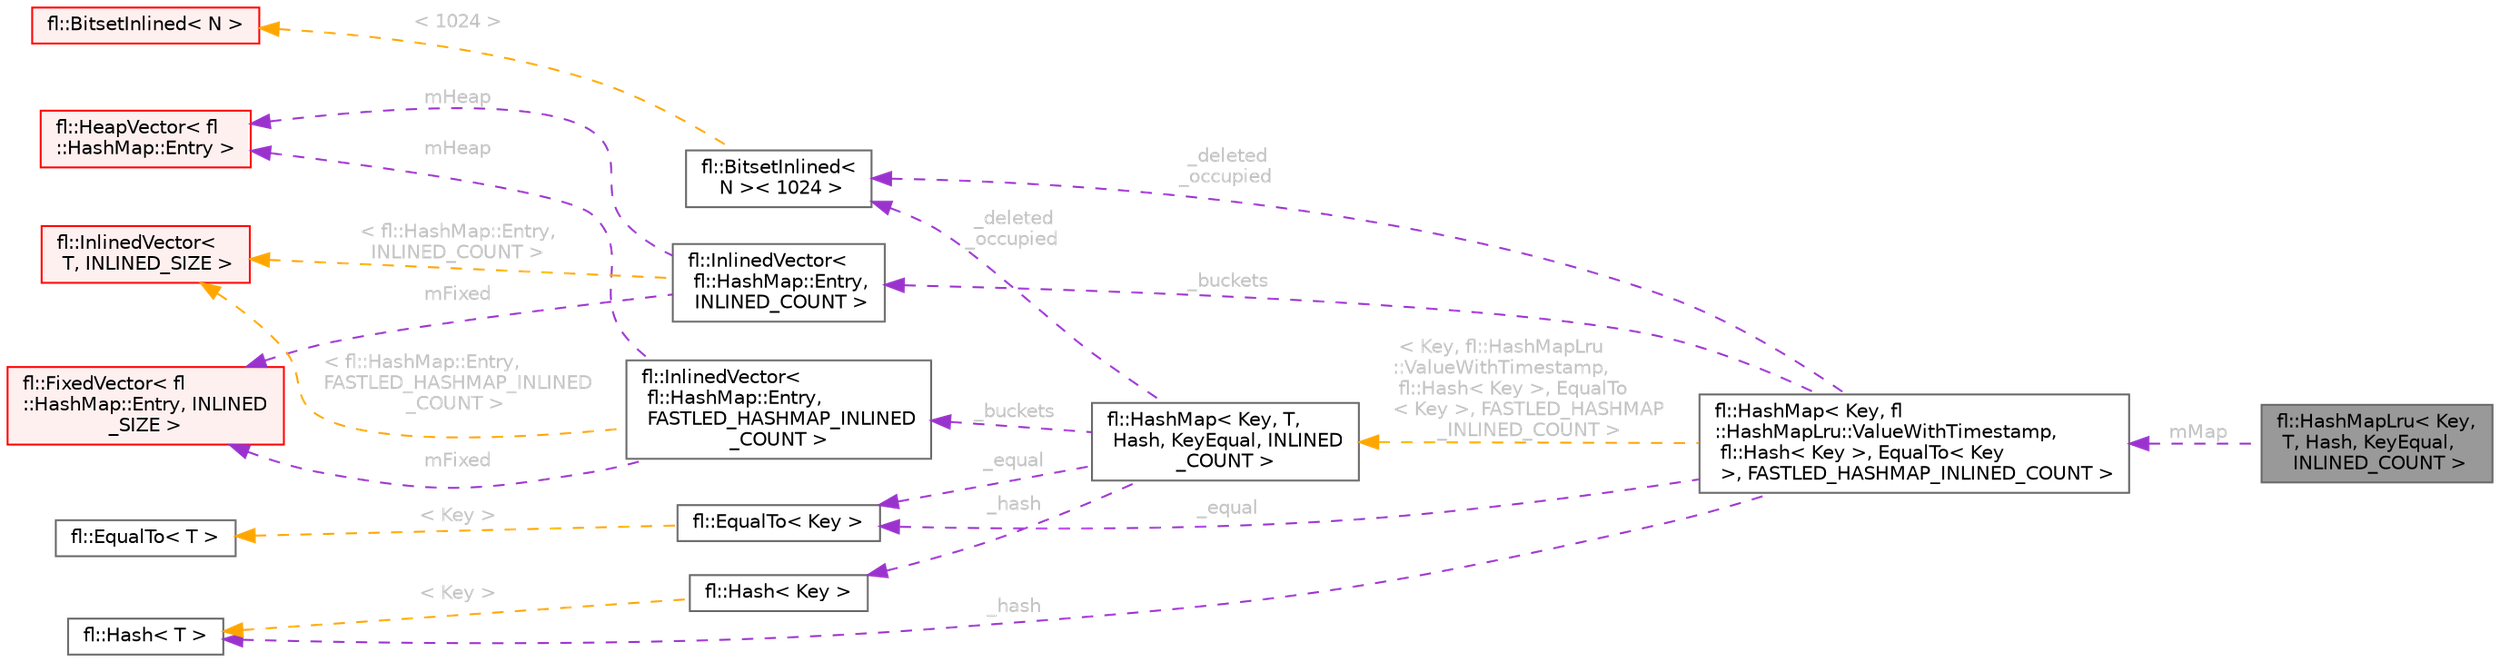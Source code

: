 digraph "fl::HashMapLru&lt; Key, T, Hash, KeyEqual, INLINED_COUNT &gt;"
{
 // INTERACTIVE_SVG=YES
 // LATEX_PDF_SIZE
  bgcolor="transparent";
  edge [fontname=Helvetica,fontsize=10,labelfontname=Helvetica,labelfontsize=10];
  node [fontname=Helvetica,fontsize=10,shape=box,height=0.2,width=0.4];
  rankdir="LR";
  Node1 [id="Node000001",label="fl::HashMapLru\< Key,\l T, Hash, KeyEqual,\l INLINED_COUNT \>",height=0.2,width=0.4,color="gray40", fillcolor="grey60", style="filled", fontcolor="black",tooltip=" "];
  Node2 -> Node1 [id="edge1_Node000001_Node000002",dir="back",color="darkorchid3",style="dashed",tooltip=" ",label=" mMap",fontcolor="grey" ];
  Node2 [id="Node000002",label="fl::HashMap\< Key, fl\l::HashMapLru::ValueWithTimestamp,\l fl::Hash\< Key \>, EqualTo\< Key\l \>, FASTLED_HASHMAP_INLINED_COUNT \>",height=0.2,width=0.4,color="gray40", fillcolor="white", style="filled",URL="$dc/de6/classfl_1_1_hash_map.html",tooltip=" "];
  Node3 -> Node2 [id="edge2_Node000002_Node000003",dir="back",color="darkorchid3",style="dashed",tooltip=" ",label=" _buckets",fontcolor="grey" ];
  Node3 [id="Node000003",label="fl::InlinedVector\<\l fl::HashMap::Entry,\l INLINED_COUNT \>",height=0.2,width=0.4,color="gray40", fillcolor="white", style="filled",URL="$da/d18/classfl_1_1_inlined_vector.html",tooltip=" "];
  Node4 -> Node3 [id="edge3_Node000003_Node000004",dir="back",color="darkorchid3",style="dashed",tooltip=" ",label=" mFixed",fontcolor="grey" ];
  Node4 [id="Node000004",label="fl::FixedVector\< fl\l::HashMap::Entry, INLINED\l_SIZE \>",height=0.2,width=0.4,color="red", fillcolor="#FFF0F0", style="filled",URL="$d3/d73/classfl_1_1_fixed_vector.html",tooltip=" "];
  Node8 -> Node3 [id="edge4_Node000003_Node000008",dir="back",color="darkorchid3",style="dashed",tooltip=" ",label=" mHeap",fontcolor="grey" ];
  Node8 [id="Node000008",label="fl::HeapVector\< fl\l::HashMap::Entry \>",height=0.2,width=0.4,color="red", fillcolor="#FFF0F0", style="filled",URL="$db/ddd/classfl_1_1_heap_vector.html",tooltip=" "];
  Node15 -> Node3 [id="edge5_Node000003_Node000015",dir="back",color="orange",style="dashed",tooltip=" ",label=" \< fl::HashMap::Entry,\l INLINED_COUNT \>",fontcolor="grey" ];
  Node15 [id="Node000015",label="fl::InlinedVector\<\l T, INLINED_SIZE \>",height=0.2,width=0.4,color="red", fillcolor="#FFF0F0", style="filled",URL="$da/d18/classfl_1_1_inlined_vector.html",tooltip=" "];
  Node17 -> Node2 [id="edge6_Node000002_Node000017",dir="back",color="darkorchid3",style="dashed",tooltip=" ",label=" _deleted\n_occupied",fontcolor="grey" ];
  Node17 [id="Node000017",label="fl::BitsetInlined\<\l N \>\< 1024 \>",height=0.2,width=0.4,color="gray40", fillcolor="white", style="filled",URL="$d6/d6a/classfl_1_1_bitset_inlined.html",tooltip=" "];
  Node18 -> Node17 [id="edge7_Node000017_Node000018",dir="back",color="orange",style="dashed",tooltip=" ",label=" \< 1024 \>",fontcolor="grey" ];
  Node18 [id="Node000018",label="fl::BitsetInlined\< N \>",height=0.2,width=0.4,color="red", fillcolor="#FFF0F0", style="filled",URL="$d6/d6a/classfl_1_1_bitset_inlined.html",tooltip=" "];
  Node22 -> Node2 [id="edge8_Node000002_Node000022",dir="back",color="darkorchid3",style="dashed",tooltip=" ",label=" _hash",fontcolor="grey" ];
  Node22 [id="Node000022",label="fl::Hash\< T \>",height=0.2,width=0.4,color="gray40", fillcolor="white", style="filled",URL="$d6/dfd/structfl_1_1_hash.html",tooltip=" "];
  Node23 -> Node2 [id="edge9_Node000002_Node000023",dir="back",color="darkorchid3",style="dashed",tooltip=" ",label=" _equal",fontcolor="grey" ];
  Node23 [id="Node000023",label="fl::EqualTo\< Key \>",height=0.2,width=0.4,color="gray40", fillcolor="white", style="filled",URL="$d3/de5/structfl_1_1_equal_to.html",tooltip=" "];
  Node24 -> Node23 [id="edge10_Node000023_Node000024",dir="back",color="orange",style="dashed",tooltip=" ",label=" \< Key \>",fontcolor="grey" ];
  Node24 [id="Node000024",label="fl::EqualTo\< T \>",height=0.2,width=0.4,color="gray40", fillcolor="white", style="filled",URL="$d3/de5/structfl_1_1_equal_to.html",tooltip=" "];
  Node25 -> Node2 [id="edge11_Node000002_Node000025",dir="back",color="orange",style="dashed",tooltip=" ",label=" \< Key, fl::HashMapLru\l::ValueWithTimestamp,\l fl::Hash\< Key \>, EqualTo\l\< Key \>, FASTLED_HASHMAP\l_INLINED_COUNT \>",fontcolor="grey" ];
  Node25 [id="Node000025",label="fl::HashMap\< Key, T,\l Hash, KeyEqual, INLINED\l_COUNT \>",height=0.2,width=0.4,color="gray40", fillcolor="white", style="filled",URL="$dc/de6/classfl_1_1_hash_map.html",tooltip=" "];
  Node26 -> Node25 [id="edge12_Node000025_Node000026",dir="back",color="darkorchid3",style="dashed",tooltip=" ",label=" _buckets",fontcolor="grey" ];
  Node26 [id="Node000026",label="fl::InlinedVector\<\l fl::HashMap::Entry,\l FASTLED_HASHMAP_INLINED\l_COUNT \>",height=0.2,width=0.4,color="gray40", fillcolor="white", style="filled",URL="$da/d18/classfl_1_1_inlined_vector.html",tooltip=" "];
  Node4 -> Node26 [id="edge13_Node000026_Node000004",dir="back",color="darkorchid3",style="dashed",tooltip=" ",label=" mFixed",fontcolor="grey" ];
  Node8 -> Node26 [id="edge14_Node000026_Node000008",dir="back",color="darkorchid3",style="dashed",tooltip=" ",label=" mHeap",fontcolor="grey" ];
  Node15 -> Node26 [id="edge15_Node000026_Node000015",dir="back",color="orange",style="dashed",tooltip=" ",label=" \< fl::HashMap::Entry,\l FASTLED_HASHMAP_INLINED\l_COUNT \>",fontcolor="grey" ];
  Node17 -> Node25 [id="edge16_Node000025_Node000017",dir="back",color="darkorchid3",style="dashed",tooltip=" ",label=" _deleted\n_occupied",fontcolor="grey" ];
  Node27 -> Node25 [id="edge17_Node000025_Node000027",dir="back",color="darkorchid3",style="dashed",tooltip=" ",label=" _hash",fontcolor="grey" ];
  Node27 [id="Node000027",label="fl::Hash\< Key \>",height=0.2,width=0.4,color="gray40", fillcolor="white", style="filled",URL="$d6/dfd/structfl_1_1_hash.html",tooltip=" "];
  Node22 -> Node27 [id="edge18_Node000027_Node000022",dir="back",color="orange",style="dashed",tooltip=" ",label=" \< Key \>",fontcolor="grey" ];
  Node23 -> Node25 [id="edge19_Node000025_Node000023",dir="back",color="darkorchid3",style="dashed",tooltip=" ",label=" _equal",fontcolor="grey" ];
}
